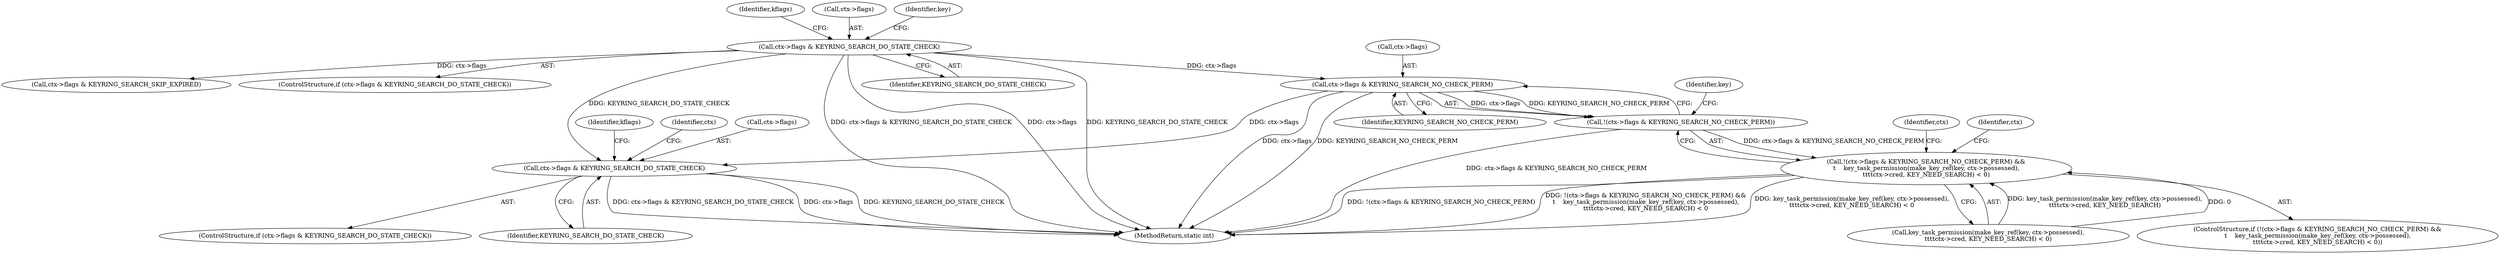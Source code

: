 digraph "0_linux_363b02dab09b3226f3bd1420dad9c72b79a42a76_11@pointer" {
"1000227" [label="(Call,ctx->flags & KEYRING_SEARCH_NO_CHECK_PERM)"];
"1000146" [label="(Call,ctx->flags & KEYRING_SEARCH_DO_STATE_CHECK)"];
"1000226" [label="(Call,!(ctx->flags & KEYRING_SEARCH_NO_CHECK_PERM))"];
"1000225" [label="(Call,!(ctx->flags & KEYRING_SEARCH_NO_CHECK_PERM) &&\n\t    key_task_permission(make_key_ref(key, ctx->possessed),\n\t\t\t\tctx->cred, KEY_NEED_SEARCH) < 0)"];
"1000259" [label="(Call,ctx->flags & KEYRING_SEARCH_DO_STATE_CHECK)"];
"1000154" [label="(Identifier,kflags)"];
"1000260" [label="(Call,ctx->flags)"];
"1000228" [label="(Call,ctx->flags)"];
"1000227" [label="(Call,ctx->flags & KEYRING_SEARCH_NO_CHECK_PERM)"];
"1000261" [label="(Identifier,ctx)"];
"1000193" [label="(Call,ctx->flags & KEYRING_SEARCH_SKIP_EXPIRED)"];
"1000224" [label="(ControlStructure,if (!(ctx->flags & KEYRING_SEARCH_NO_CHECK_PERM) &&\n\t    key_task_permission(make_key_ref(key, ctx->possessed),\n\t\t\t\tctx->cred, KEY_NEED_SEARCH) < 0))"];
"1000226" [label="(Call,!(ctx->flags & KEYRING_SEARCH_NO_CHECK_PERM))"];
"1000225" [label="(Call,!(ctx->flags & KEYRING_SEARCH_NO_CHECK_PERM) &&\n\t    key_task_permission(make_key_ref(key, ctx->possessed),\n\t\t\t\tctx->cred, KEY_NEED_SEARCH) < 0)"];
"1000259" [label="(Call,ctx->flags & KEYRING_SEARCH_DO_STATE_CHECK)"];
"1000145" [label="(ControlStructure,if (ctx->flags & KEYRING_SEARCH_DO_STATE_CHECK))"];
"1000235" [label="(Identifier,key)"];
"1000267" [label="(Identifier,kflags)"];
"1000305" [label="(MethodReturn,static int)"];
"1000150" [label="(Identifier,KEYRING_SEARCH_DO_STATE_CHECK)"];
"1000289" [label="(Identifier,ctx)"];
"1000232" [label="(Call,key_task_permission(make_key_ref(key, ctx->possessed),\n\t\t\t\tctx->cred, KEY_NEED_SEARCH) < 0)"];
"1000258" [label="(ControlStructure,if (ctx->flags & KEYRING_SEARCH_DO_STATE_CHECK))"];
"1000146" [label="(Call,ctx->flags & KEYRING_SEARCH_DO_STATE_CHECK)"];
"1000231" [label="(Identifier,KEYRING_SEARCH_NO_CHECK_PERM)"];
"1000247" [label="(Identifier,ctx)"];
"1000263" [label="(Identifier,KEYRING_SEARCH_DO_STATE_CHECK)"];
"1000147" [label="(Call,ctx->flags)"];
"1000214" [label="(Identifier,key)"];
"1000227" -> "1000226"  [label="AST: "];
"1000227" -> "1000231"  [label="CFG: "];
"1000228" -> "1000227"  [label="AST: "];
"1000231" -> "1000227"  [label="AST: "];
"1000226" -> "1000227"  [label="CFG: "];
"1000227" -> "1000305"  [label="DDG: ctx->flags"];
"1000227" -> "1000305"  [label="DDG: KEYRING_SEARCH_NO_CHECK_PERM"];
"1000227" -> "1000226"  [label="DDG: ctx->flags"];
"1000227" -> "1000226"  [label="DDG: KEYRING_SEARCH_NO_CHECK_PERM"];
"1000146" -> "1000227"  [label="DDG: ctx->flags"];
"1000227" -> "1000259"  [label="DDG: ctx->flags"];
"1000146" -> "1000145"  [label="AST: "];
"1000146" -> "1000150"  [label="CFG: "];
"1000147" -> "1000146"  [label="AST: "];
"1000150" -> "1000146"  [label="AST: "];
"1000154" -> "1000146"  [label="CFG: "];
"1000214" -> "1000146"  [label="CFG: "];
"1000146" -> "1000305"  [label="DDG: KEYRING_SEARCH_DO_STATE_CHECK"];
"1000146" -> "1000305"  [label="DDG: ctx->flags & KEYRING_SEARCH_DO_STATE_CHECK"];
"1000146" -> "1000305"  [label="DDG: ctx->flags"];
"1000146" -> "1000193"  [label="DDG: ctx->flags"];
"1000146" -> "1000259"  [label="DDG: KEYRING_SEARCH_DO_STATE_CHECK"];
"1000226" -> "1000225"  [label="AST: "];
"1000235" -> "1000226"  [label="CFG: "];
"1000225" -> "1000226"  [label="CFG: "];
"1000226" -> "1000305"  [label="DDG: ctx->flags & KEYRING_SEARCH_NO_CHECK_PERM"];
"1000226" -> "1000225"  [label="DDG: ctx->flags & KEYRING_SEARCH_NO_CHECK_PERM"];
"1000225" -> "1000224"  [label="AST: "];
"1000225" -> "1000232"  [label="CFG: "];
"1000232" -> "1000225"  [label="AST: "];
"1000247" -> "1000225"  [label="CFG: "];
"1000261" -> "1000225"  [label="CFG: "];
"1000225" -> "1000305"  [label="DDG: !(ctx->flags & KEYRING_SEARCH_NO_CHECK_PERM)"];
"1000225" -> "1000305"  [label="DDG: !(ctx->flags & KEYRING_SEARCH_NO_CHECK_PERM) &&\n\t    key_task_permission(make_key_ref(key, ctx->possessed),\n\t\t\t\tctx->cred, KEY_NEED_SEARCH) < 0"];
"1000225" -> "1000305"  [label="DDG: key_task_permission(make_key_ref(key, ctx->possessed),\n\t\t\t\tctx->cred, KEY_NEED_SEARCH) < 0"];
"1000232" -> "1000225"  [label="DDG: key_task_permission(make_key_ref(key, ctx->possessed),\n\t\t\t\tctx->cred, KEY_NEED_SEARCH)"];
"1000232" -> "1000225"  [label="DDG: 0"];
"1000259" -> "1000258"  [label="AST: "];
"1000259" -> "1000263"  [label="CFG: "];
"1000260" -> "1000259"  [label="AST: "];
"1000263" -> "1000259"  [label="AST: "];
"1000267" -> "1000259"  [label="CFG: "];
"1000289" -> "1000259"  [label="CFG: "];
"1000259" -> "1000305"  [label="DDG: ctx->flags & KEYRING_SEARCH_DO_STATE_CHECK"];
"1000259" -> "1000305"  [label="DDG: ctx->flags"];
"1000259" -> "1000305"  [label="DDG: KEYRING_SEARCH_DO_STATE_CHECK"];
}
